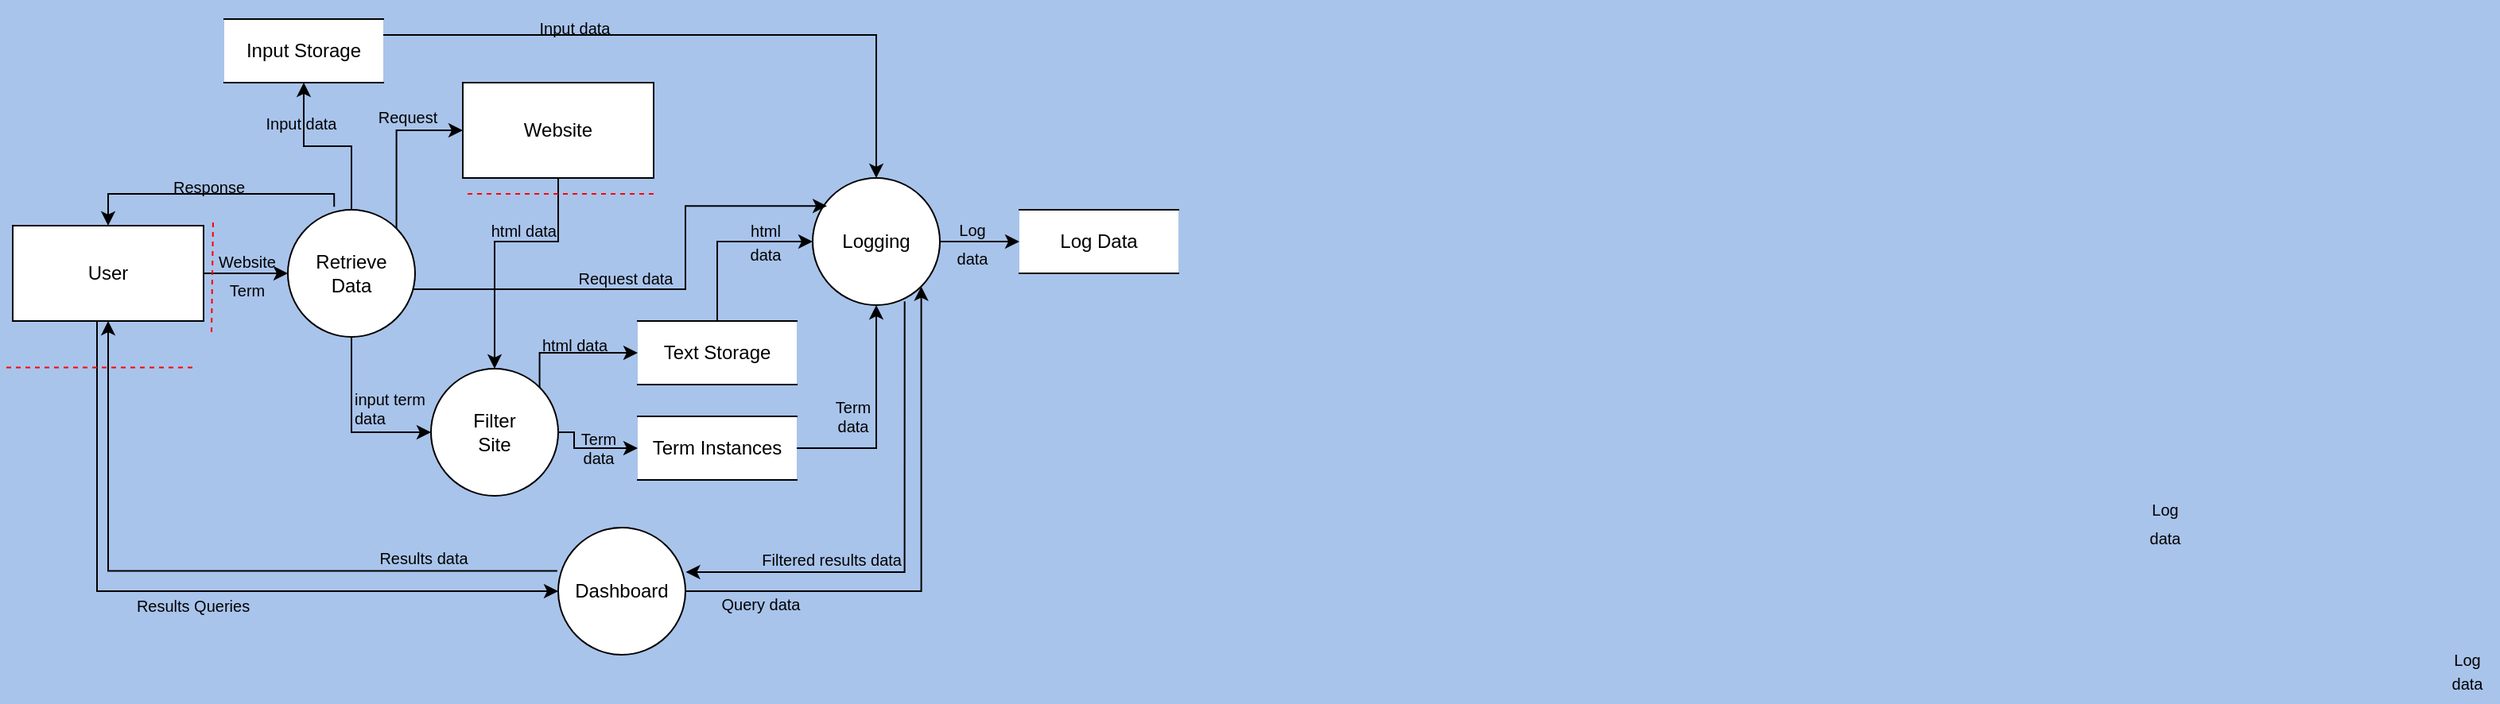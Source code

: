 <mxfile version="26.0.11">
  <diagram name="Page-1" id="FAxAlmYBwclTKpmv_WpR">
    <mxGraphModel dx="1036" dy="668" grid="1" gridSize="10" guides="1" tooltips="1" connect="1" arrows="1" fold="1" page="1" pageScale="1" pageWidth="850" pageHeight="1100" background="#A9C4EB" math="0" shadow="0">
      <root>
        <mxCell id="0" />
        <mxCell id="1" parent="0" />
        <mxCell id="jUbMMd5hetG9T2fQ9o-v-3" style="edgeStyle=orthogonalEdgeStyle;rounded=0;orthogonalLoop=1;jettySize=auto;html=1;exitX=1;exitY=0.5;exitDx=0;exitDy=0;entryX=0;entryY=0.5;entryDx=0;entryDy=0;" edge="1" parent="1" source="jUbMMd5hetG9T2fQ9o-v-1" target="jUbMMd5hetG9T2fQ9o-v-2">
          <mxGeometry relative="1" as="geometry" />
        </mxCell>
        <mxCell id="jUbMMd5hetG9T2fQ9o-v-31" style="edgeStyle=orthogonalEdgeStyle;rounded=0;orthogonalLoop=1;jettySize=auto;html=1;entryX=0;entryY=0.5;entryDx=0;entryDy=0;" edge="1" parent="1" source="jUbMMd5hetG9T2fQ9o-v-1" target="jUbMMd5hetG9T2fQ9o-v-23">
          <mxGeometry relative="1" as="geometry">
            <Array as="points">
              <mxPoint x="110" y="460" />
            </Array>
          </mxGeometry>
        </mxCell>
        <mxCell id="jUbMMd5hetG9T2fQ9o-v-1" value="User" style="whiteSpace=wrap;html=1;" vertex="1" parent="1">
          <mxGeometry x="57" y="230" width="120" height="60" as="geometry" />
        </mxCell>
        <mxCell id="jUbMMd5hetG9T2fQ9o-v-6" style="edgeStyle=orthogonalEdgeStyle;rounded=0;orthogonalLoop=1;jettySize=auto;html=1;entryX=0;entryY=0.5;entryDx=0;entryDy=0;exitX=1;exitY=0;exitDx=0;exitDy=0;" edge="1" parent="1" source="jUbMMd5hetG9T2fQ9o-v-2" target="jUbMMd5hetG9T2fQ9o-v-5">
          <mxGeometry relative="1" as="geometry">
            <Array as="points">
              <mxPoint x="298" y="170" />
            </Array>
          </mxGeometry>
        </mxCell>
        <mxCell id="jUbMMd5hetG9T2fQ9o-v-8" style="edgeStyle=orthogonalEdgeStyle;rounded=0;orthogonalLoop=1;jettySize=auto;html=1;exitX=0.364;exitY=-0.023;exitDx=0;exitDy=0;entryX=0.5;entryY=0;entryDx=0;entryDy=0;exitPerimeter=0;" edge="1" parent="1" source="jUbMMd5hetG9T2fQ9o-v-2" target="jUbMMd5hetG9T2fQ9o-v-1">
          <mxGeometry relative="1" as="geometry">
            <Array as="points">
              <mxPoint x="259" y="210" />
              <mxPoint x="117" y="210" />
            </Array>
          </mxGeometry>
        </mxCell>
        <mxCell id="jUbMMd5hetG9T2fQ9o-v-9" style="edgeStyle=orthogonalEdgeStyle;rounded=0;orthogonalLoop=1;jettySize=auto;html=1;exitX=0.5;exitY=1;exitDx=0;exitDy=0;entryX=0;entryY=0.5;entryDx=0;entryDy=0;" edge="1" parent="1" source="jUbMMd5hetG9T2fQ9o-v-2" target="jUbMMd5hetG9T2fQ9o-v-4">
          <mxGeometry relative="1" as="geometry">
            <Array as="points">
              <mxPoint x="270" y="360" />
            </Array>
          </mxGeometry>
        </mxCell>
        <mxCell id="jUbMMd5hetG9T2fQ9o-v-19" style="edgeStyle=orthogonalEdgeStyle;rounded=0;orthogonalLoop=1;jettySize=auto;html=1;entryX=0.5;entryY=1;entryDx=0;entryDy=0;" edge="1" parent="1" source="jUbMMd5hetG9T2fQ9o-v-2" target="jUbMMd5hetG9T2fQ9o-v-18">
          <mxGeometry relative="1" as="geometry" />
        </mxCell>
        <mxCell id="jUbMMd5hetG9T2fQ9o-v-2" value="&lt;div&gt;Retrieve&lt;/div&gt;&lt;div&gt;Data&lt;br&gt;&lt;/div&gt;" style="ellipse;whiteSpace=wrap;html=1;" vertex="1" parent="1">
          <mxGeometry x="230" y="220" width="80" height="80" as="geometry" />
        </mxCell>
        <mxCell id="jUbMMd5hetG9T2fQ9o-v-13" style="edgeStyle=orthogonalEdgeStyle;rounded=0;orthogonalLoop=1;jettySize=auto;html=1;exitX=1;exitY=0.5;exitDx=0;exitDy=0;entryX=0;entryY=0.5;entryDx=0;entryDy=0;" edge="1" parent="1" source="jUbMMd5hetG9T2fQ9o-v-4" target="jUbMMd5hetG9T2fQ9o-v-12">
          <mxGeometry relative="1" as="geometry">
            <Array as="points">
              <mxPoint x="410" y="360" />
              <mxPoint x="410" y="370" />
            </Array>
          </mxGeometry>
        </mxCell>
        <mxCell id="jUbMMd5hetG9T2fQ9o-v-14" style="edgeStyle=orthogonalEdgeStyle;rounded=0;orthogonalLoop=1;jettySize=auto;html=1;exitX=1;exitY=0;exitDx=0;exitDy=0;entryX=0;entryY=0.5;entryDx=0;entryDy=0;" edge="1" parent="1" source="jUbMMd5hetG9T2fQ9o-v-4" target="jUbMMd5hetG9T2fQ9o-v-11">
          <mxGeometry relative="1" as="geometry">
            <Array as="points">
              <mxPoint x="388" y="310" />
            </Array>
          </mxGeometry>
        </mxCell>
        <mxCell id="jUbMMd5hetG9T2fQ9o-v-4" value="&lt;div&gt;Filter&lt;/div&gt;&lt;div&gt;Site&lt;br&gt;&lt;/div&gt;" style="ellipse;whiteSpace=wrap;html=1;" vertex="1" parent="1">
          <mxGeometry x="320" y="320" width="80" height="80" as="geometry" />
        </mxCell>
        <mxCell id="jUbMMd5hetG9T2fQ9o-v-10" style="edgeStyle=orthogonalEdgeStyle;rounded=0;orthogonalLoop=1;jettySize=auto;html=1;entryX=0.5;entryY=0;entryDx=0;entryDy=0;" edge="1" parent="1" source="jUbMMd5hetG9T2fQ9o-v-5" target="jUbMMd5hetG9T2fQ9o-v-4">
          <mxGeometry relative="1" as="geometry">
            <Array as="points">
              <mxPoint x="400" y="240" />
              <mxPoint x="360" y="240" />
            </Array>
          </mxGeometry>
        </mxCell>
        <mxCell id="jUbMMd5hetG9T2fQ9o-v-5" value="Website" style="whiteSpace=wrap;html=1;" vertex="1" parent="1">
          <mxGeometry x="340" y="140" width="120" height="60" as="geometry" />
        </mxCell>
        <mxCell id="jUbMMd5hetG9T2fQ9o-v-7" value="" style="endArrow=none;dashed=1;html=1;rounded=0;strokeColor=#FF0000;" edge="1" parent="1">
          <mxGeometry width="50" height="50" relative="1" as="geometry">
            <mxPoint x="182" y="297" as="sourcePoint" />
            <mxPoint x="183" y="227" as="targetPoint" />
          </mxGeometry>
        </mxCell>
        <mxCell id="jUbMMd5hetG9T2fQ9o-v-22" style="edgeStyle=orthogonalEdgeStyle;rounded=0;orthogonalLoop=1;jettySize=auto;html=1;exitX=0.5;exitY=0;exitDx=0;exitDy=0;entryX=0;entryY=0.5;entryDx=0;entryDy=0;" edge="1" parent="1" source="jUbMMd5hetG9T2fQ9o-v-11" target="jUbMMd5hetG9T2fQ9o-v-15">
          <mxGeometry relative="1" as="geometry" />
        </mxCell>
        <mxCell id="jUbMMd5hetG9T2fQ9o-v-11" value="Text Storage" style="shape=partialRectangle;whiteSpace=wrap;html=1;left=0;right=0;" vertex="1" parent="1">
          <mxGeometry x="450" y="290" width="100" height="40" as="geometry" />
        </mxCell>
        <mxCell id="jUbMMd5hetG9T2fQ9o-v-21" style="edgeStyle=orthogonalEdgeStyle;rounded=0;orthogonalLoop=1;jettySize=auto;html=1;exitX=1;exitY=0.5;exitDx=0;exitDy=0;" edge="1" parent="1" source="jUbMMd5hetG9T2fQ9o-v-12" target="jUbMMd5hetG9T2fQ9o-v-15">
          <mxGeometry relative="1" as="geometry" />
        </mxCell>
        <mxCell id="jUbMMd5hetG9T2fQ9o-v-12" value="Term Instances" style="shape=partialRectangle;whiteSpace=wrap;html=1;left=0;right=0;" vertex="1" parent="1">
          <mxGeometry x="450" y="350" width="100" height="40" as="geometry" />
        </mxCell>
        <mxCell id="jUbMMd5hetG9T2fQ9o-v-17" style="edgeStyle=orthogonalEdgeStyle;rounded=0;orthogonalLoop=1;jettySize=auto;html=1;exitX=1;exitY=0.5;exitDx=0;exitDy=0;entryX=0;entryY=0.5;entryDx=0;entryDy=0;" edge="1" parent="1" source="jUbMMd5hetG9T2fQ9o-v-15" target="jUbMMd5hetG9T2fQ9o-v-16">
          <mxGeometry relative="1" as="geometry" />
        </mxCell>
        <mxCell id="jUbMMd5hetG9T2fQ9o-v-15" value="Logging" style="ellipse;whiteSpace=wrap;html=1;" vertex="1" parent="1">
          <mxGeometry x="560" y="200" width="80" height="80" as="geometry" />
        </mxCell>
        <mxCell id="jUbMMd5hetG9T2fQ9o-v-16" value="Log Data" style="shape=partialRectangle;whiteSpace=wrap;html=1;left=0;right=0;" vertex="1" parent="1">
          <mxGeometry x="690" y="220" width="100" height="40" as="geometry" />
        </mxCell>
        <mxCell id="jUbMMd5hetG9T2fQ9o-v-20" style="edgeStyle=orthogonalEdgeStyle;rounded=0;orthogonalLoop=1;jettySize=auto;html=1;" edge="1" parent="1" target="jUbMMd5hetG9T2fQ9o-v-15">
          <mxGeometry relative="1" as="geometry">
            <mxPoint x="290" y="110" as="sourcePoint" />
            <Array as="points">
              <mxPoint x="290" y="110" />
              <mxPoint x="600" y="110" />
            </Array>
          </mxGeometry>
        </mxCell>
        <mxCell id="jUbMMd5hetG9T2fQ9o-v-18" value="Input Storage" style="shape=partialRectangle;whiteSpace=wrap;html=1;left=0;right=0;" vertex="1" parent="1">
          <mxGeometry x="190" y="100" width="100" height="40" as="geometry" />
        </mxCell>
        <mxCell id="jUbMMd5hetG9T2fQ9o-v-30" style="edgeStyle=orthogonalEdgeStyle;rounded=0;orthogonalLoop=1;jettySize=auto;html=1;entryX=0.5;entryY=1;entryDx=0;entryDy=0;exitX=-0.007;exitY=0.34;exitDx=0;exitDy=0;exitPerimeter=0;" edge="1" parent="1" source="jUbMMd5hetG9T2fQ9o-v-23" target="jUbMMd5hetG9T2fQ9o-v-1">
          <mxGeometry relative="1" as="geometry" />
        </mxCell>
        <mxCell id="jUbMMd5hetG9T2fQ9o-v-23" value="Dashboard" style="ellipse;whiteSpace=wrap;html=1;" vertex="1" parent="1">
          <mxGeometry x="400" y="420" width="80" height="80" as="geometry" />
        </mxCell>
        <mxCell id="jUbMMd5hetG9T2fQ9o-v-25" style="edgeStyle=orthogonalEdgeStyle;rounded=0;orthogonalLoop=1;jettySize=auto;html=1;exitX=0.723;exitY=0.97;exitDx=0;exitDy=0;entryX=1.003;entryY=0.35;entryDx=0;entryDy=0;entryPerimeter=0;exitPerimeter=0;" edge="1" parent="1" source="jUbMMd5hetG9T2fQ9o-v-15" target="jUbMMd5hetG9T2fQ9o-v-23">
          <mxGeometry relative="1" as="geometry">
            <Array as="points">
              <mxPoint x="618" y="448" />
            </Array>
          </mxGeometry>
        </mxCell>
        <mxCell id="jUbMMd5hetG9T2fQ9o-v-27" style="edgeStyle=orthogonalEdgeStyle;rounded=0;orthogonalLoop=1;jettySize=auto;html=1;entryX=1;entryY=1;entryDx=0;entryDy=0;" edge="1" parent="1" source="jUbMMd5hetG9T2fQ9o-v-23" target="jUbMMd5hetG9T2fQ9o-v-15">
          <mxGeometry relative="1" as="geometry" />
        </mxCell>
        <mxCell id="jUbMMd5hetG9T2fQ9o-v-32" style="edgeStyle=orthogonalEdgeStyle;rounded=0;orthogonalLoop=1;jettySize=auto;html=1;entryX=0.113;entryY=0.22;entryDx=0;entryDy=0;entryPerimeter=0;" edge="1" parent="1" source="jUbMMd5hetG9T2fQ9o-v-2" target="jUbMMd5hetG9T2fQ9o-v-15">
          <mxGeometry relative="1" as="geometry">
            <Array as="points">
              <mxPoint x="480" y="270" />
              <mxPoint x="480" y="218" />
            </Array>
          </mxGeometry>
        </mxCell>
        <mxCell id="jUbMMd5hetG9T2fQ9o-v-33" value="" style="endArrow=none;dashed=1;html=1;rounded=0;strokeColor=#FF0000;" edge="1" parent="1">
          <mxGeometry width="50" height="50" relative="1" as="geometry">
            <mxPoint x="170" y="319.2" as="sourcePoint" />
            <mxPoint x="50" y="319.2" as="targetPoint" />
          </mxGeometry>
        </mxCell>
        <mxCell id="jUbMMd5hetG9T2fQ9o-v-34" value="" style="endArrow=none;dashed=1;html=1;rounded=0;strokeColor=#FF0000;" edge="1" parent="1">
          <mxGeometry width="50" height="50" relative="1" as="geometry">
            <mxPoint x="460" y="210" as="sourcePoint" />
            <mxPoint x="340" y="210" as="targetPoint" />
          </mxGeometry>
        </mxCell>
        <mxCell id="jUbMMd5hetG9T2fQ9o-v-35" value="&lt;div&gt;Term&lt;/div&gt;&lt;div&gt;data&lt;br&gt;&lt;/div&gt;" style="text;html=1;align=center;verticalAlign=middle;resizable=0;points=[];autosize=1;strokeColor=none;fillColor=none;fontSize=10;" vertex="1" parent="1">
          <mxGeometry x="400" y="350" width="50" height="40" as="geometry" />
        </mxCell>
        <mxCell id="jUbMMd5hetG9T2fQ9o-v-36" value="&lt;div&gt;Term&lt;/div&gt;&lt;div&gt;data&lt;br&gt;&lt;/div&gt;" style="text;html=1;align=center;verticalAlign=middle;resizable=0;points=[];autosize=1;strokeColor=none;fillColor=none;fontSize=10;" vertex="1" parent="1">
          <mxGeometry x="560" y="330" width="50" height="40" as="geometry" />
        </mxCell>
        <mxCell id="jUbMMd5hetG9T2fQ9o-v-37" value="&lt;font style=&quot;font-size: 10px;&quot;&gt;Filtered results data&lt;br&gt;&lt;/font&gt;" style="text;html=1;align=right;verticalAlign=middle;resizable=0;points=[];autosize=1;strokeColor=none;fillColor=none;" vertex="1" parent="1">
          <mxGeometry x="507" y="425" width="110" height="30" as="geometry" />
        </mxCell>
        <mxCell id="jUbMMd5hetG9T2fQ9o-v-38" value="&lt;font&gt;Query data&lt;br&gt;&lt;/font&gt;" style="text;html=1;align=center;verticalAlign=middle;resizable=0;points=[];autosize=1;strokeColor=none;fillColor=none;fontSize=10;" vertex="1" parent="1">
          <mxGeometry x="492" y="453" width="70" height="30" as="geometry" />
        </mxCell>
        <mxCell id="jUbMMd5hetG9T2fQ9o-v-39" value="Results Queries" style="text;html=1;align=center;verticalAlign=middle;resizable=0;points=[];autosize=1;strokeColor=none;fillColor=none;fontSize=10;" vertex="1" parent="1">
          <mxGeometry x="125" y="454" width="90" height="30" as="geometry" />
        </mxCell>
        <mxCell id="jUbMMd5hetG9T2fQ9o-v-40" value="&lt;font style=&quot;font-size: 10px;&quot;&gt;Results data&lt;br&gt;&lt;/font&gt;" style="text;html=1;align=center;verticalAlign=middle;resizable=0;points=[];autosize=1;strokeColor=none;fillColor=none;" vertex="1" parent="1">
          <mxGeometry x="275" y="424" width="80" height="30" as="geometry" />
        </mxCell>
        <mxCell id="jUbMMd5hetG9T2fQ9o-v-41" value="&lt;div&gt;&lt;font style=&quot;font-size: 10px;&quot;&gt;Log&lt;/font&gt;&lt;/div&gt;&lt;div&gt;&lt;font style=&quot;font-size: 10px;&quot;&gt;data&lt;br&gt;&lt;/font&gt;&lt;/div&gt;" style="text;html=1;align=center;verticalAlign=middle;resizable=0;points=[];autosize=1;strokeColor=none;fillColor=none;" vertex="1" parent="1">
          <mxGeometry x="1580" y="490" width="40" height="40" as="geometry" />
        </mxCell>
        <mxCell id="jUbMMd5hetG9T2fQ9o-v-42" value="&lt;div&gt;&lt;font style=&quot;font-size: 10px;&quot;&gt;html&lt;/font&gt;&lt;/div&gt;&lt;div&gt;&lt;font style=&quot;font-size: 10px;&quot;&gt;data&lt;br&gt;&lt;/font&gt;&lt;/div&gt;" style="text;html=1;align=center;verticalAlign=middle;resizable=0;points=[];autosize=1;strokeColor=none;fillColor=none;" vertex="1" parent="1">
          <mxGeometry x="510" y="220" width="40" height="40" as="geometry" />
        </mxCell>
        <mxCell id="jUbMMd5hetG9T2fQ9o-v-43" value="&lt;font style=&quot;font-size: 10px;&quot;&gt;html data&lt;/font&gt;" style="text;html=1;align=center;verticalAlign=middle;resizable=0;points=[];autosize=1;strokeColor=none;fillColor=none;" vertex="1" parent="1">
          <mxGeometry x="380" y="290" width="60" height="30" as="geometry" />
        </mxCell>
        <mxCell id="jUbMMd5hetG9T2fQ9o-v-44" value="&lt;div&gt;input term&amp;nbsp;&lt;/div&gt;&lt;div&gt;data&lt;/div&gt;" style="text;html=1;align=left;verticalAlign=bottom;resizable=0;points=[];autosize=1;strokeColor=none;fillColor=none;fontSize=10;" vertex="1" parent="1">
          <mxGeometry x="270" y="320" width="70" height="40" as="geometry" />
        </mxCell>
        <mxCell id="jUbMMd5hetG9T2fQ9o-v-45" value="&lt;font style=&quot;font-size: 10px;&quot;&gt;Request data&lt;br&gt;&lt;/font&gt;" style="text;html=1;align=center;verticalAlign=middle;resizable=0;points=[];autosize=1;strokeColor=none;fillColor=none;" vertex="1" parent="1">
          <mxGeometry x="402" y="248" width="80" height="30" as="geometry" />
        </mxCell>
        <mxCell id="jUbMMd5hetG9T2fQ9o-v-46" value="&lt;font style=&quot;font-size: 10px;&quot;&gt;html data&lt;/font&gt;" style="text;html=1;align=right;verticalAlign=middle;resizable=0;points=[];autosize=1;strokeColor=none;fillColor=none;" vertex="1" parent="1">
          <mxGeometry x="340" y="218" width="60" height="30" as="geometry" />
        </mxCell>
        <mxCell id="jUbMMd5hetG9T2fQ9o-v-47" value="&lt;sub&gt;Request&lt;/sub&gt;" style="text;html=1;align=center;verticalAlign=bottom;resizable=0;points=[];autosize=1;strokeColor=none;fillColor=none;" vertex="1" parent="1">
          <mxGeometry x="275" y="140" width="60" height="30" as="geometry" />
        </mxCell>
        <mxCell id="jUbMMd5hetG9T2fQ9o-v-48" value="&lt;sub&gt;Input data&lt;br&gt;&lt;/sub&gt;" style="text;html=1;align=center;verticalAlign=middle;resizable=0;points=[];autosize=1;strokeColor=none;fillColor=none;" vertex="1" parent="1">
          <mxGeometry x="203" y="148" width="70" height="30" as="geometry" />
        </mxCell>
        <mxCell id="jUbMMd5hetG9T2fQ9o-v-50" value="&lt;sub&gt;Response&lt;/sub&gt;" style="text;html=1;align=center;verticalAlign=middle;resizable=0;points=[];autosize=1;strokeColor=none;fillColor=none;" vertex="1" parent="1">
          <mxGeometry x="145" y="188" width="70" height="30" as="geometry" />
        </mxCell>
        <mxCell id="jUbMMd5hetG9T2fQ9o-v-51" value="&lt;sub&gt;Input data&lt;br&gt;&lt;/sub&gt;" style="text;html=1;align=center;verticalAlign=middle;resizable=0;points=[];autosize=1;strokeColor=none;fillColor=none;" vertex="1" parent="1">
          <mxGeometry x="375" y="88" width="70" height="30" as="geometry" />
        </mxCell>
        <mxCell id="jUbMMd5hetG9T2fQ9o-v-52" value="&lt;div&gt;&lt;sub&gt;Website&lt;/sub&gt;&lt;/div&gt;&lt;div&gt;&lt;sub&gt;Term&lt;br&gt;&lt;/sub&gt;&lt;/div&gt;" style="text;html=1;align=center;verticalAlign=middle;resizable=0;points=[];autosize=1;strokeColor=none;fillColor=none;" vertex="1" parent="1">
          <mxGeometry x="174" y="234" width="60" height="50" as="geometry" />
        </mxCell>
        <mxCell id="jUbMMd5hetG9T2fQ9o-v-53" value="&lt;div&gt;&lt;sub&gt;Log&lt;/sub&gt;&lt;/div&gt;&lt;div&gt;&lt;sub&gt;data&lt;br&gt;&lt;/sub&gt;&lt;/div&gt;" style="text;html=1;align=center;verticalAlign=middle;resizable=0;points=[];autosize=1;strokeColor=none;fillColor=none;" vertex="1" parent="1">
          <mxGeometry x="1390" y="390" width="40" height="50" as="geometry" />
        </mxCell>
        <mxCell id="jUbMMd5hetG9T2fQ9o-v-54" value="&lt;div&gt;&lt;sub&gt;Log&lt;/sub&gt;&lt;/div&gt;&lt;div&gt;&lt;sub&gt;data&lt;/sub&gt;&lt;/div&gt;" style="text;html=1;align=center;verticalAlign=middle;resizable=0;points=[];autosize=1;strokeColor=none;fillColor=none;" vertex="1" parent="1">
          <mxGeometry x="640" y="214" width="40" height="50" as="geometry" />
        </mxCell>
      </root>
    </mxGraphModel>
  </diagram>
</mxfile>
